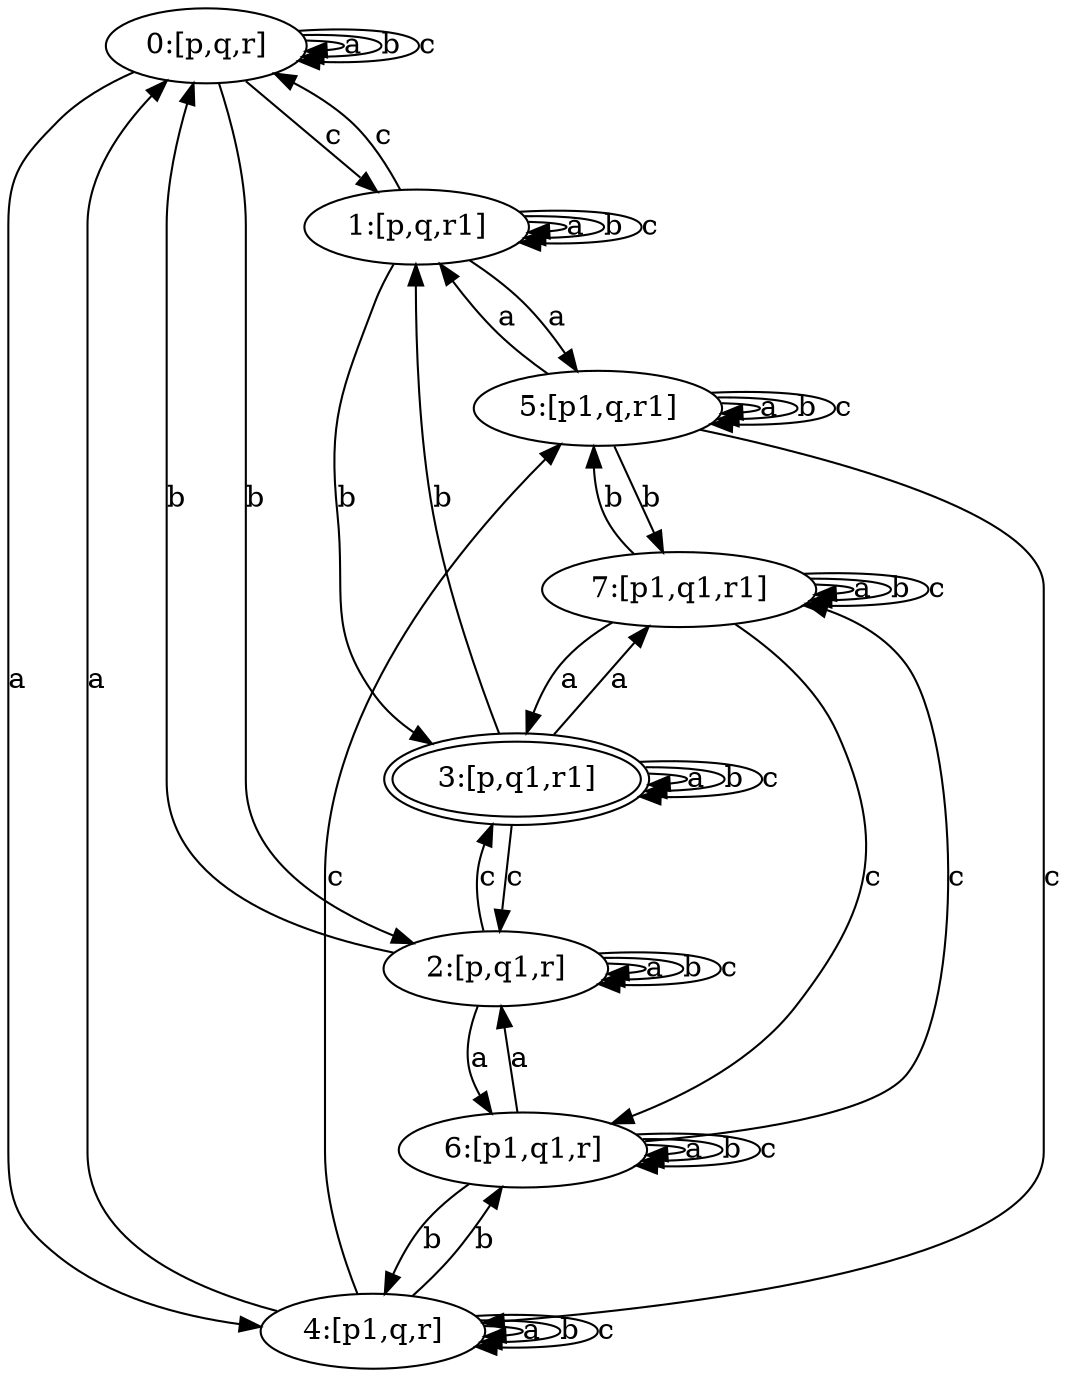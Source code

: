 digraph G { 0[label ="0:[p,q,r]"] ; 1[label ="1:[p,q,r1]"] ; 2[label ="2:[p,q1,r]"] ; 3[label ="3:[p,q1,r1]",peripheries = 2] ; 4[label ="4:[p1,q,r]"] ; 5[label ="5:[p1,q,r1]"] ; 6[label ="6:[p1,q1,r]"] ; 7[label ="7:[p1,q1,r1]"] ; 0 -> 0 [label=a] ; 0 -> 0 [label=b] ; 0 -> 0 [label=c] ; 0 -> 1 [label=c] ; 0 -> 2 [label=b] ; 0 -> 4 [label=a] ; 1 -> 0 [label=c] ; 1 -> 1 [label=a] ; 1 -> 1 [label=b] ; 1 -> 1 [label=c] ; 1 -> 3 [label=b] ; 1 -> 5 [label=a] ; 2 -> 0 [label=b] ; 2 -> 2 [label=a] ; 2 -> 2 [label=b] ; 2 -> 2 [label=c] ; 2 -> 3 [label=c] ; 2 -> 6 [label=a] ; 3 -> 1 [label=b] ; 3 -> 2 [label=c] ; 3 -> 3 [label=a] ; 3 -> 3 [label=b] ; 3 -> 3 [label=c] ; 3 -> 7 [label=a] ; 4 -> 0 [label=a] ; 4 -> 4 [label=a] ; 4 -> 4 [label=b] ; 4 -> 4 [label=c] ; 4 -> 5 [label=c] ; 4 -> 6 [label=b] ; 5 -> 1 [label=a] ; 5 -> 4 [label=c] ; 5 -> 5 [label=a] ; 5 -> 5 [label=b] ; 5 -> 5 [label=c] ; 5 -> 7 [label=b] ; 6 -> 2 [label=a] ; 6 -> 4 [label=b] ; 6 -> 6 [label=a] ; 6 -> 6 [label=b] ; 6 -> 6 [label=c] ; 6 -> 7 [label=c] ; 7 -> 3 [label=a] ; 7 -> 5 [label=b] ; 7 -> 6 [label=c] ; 7 -> 7 [label=a] ; 7 -> 7 [label=b] ; 7 -> 7 [label=c] }